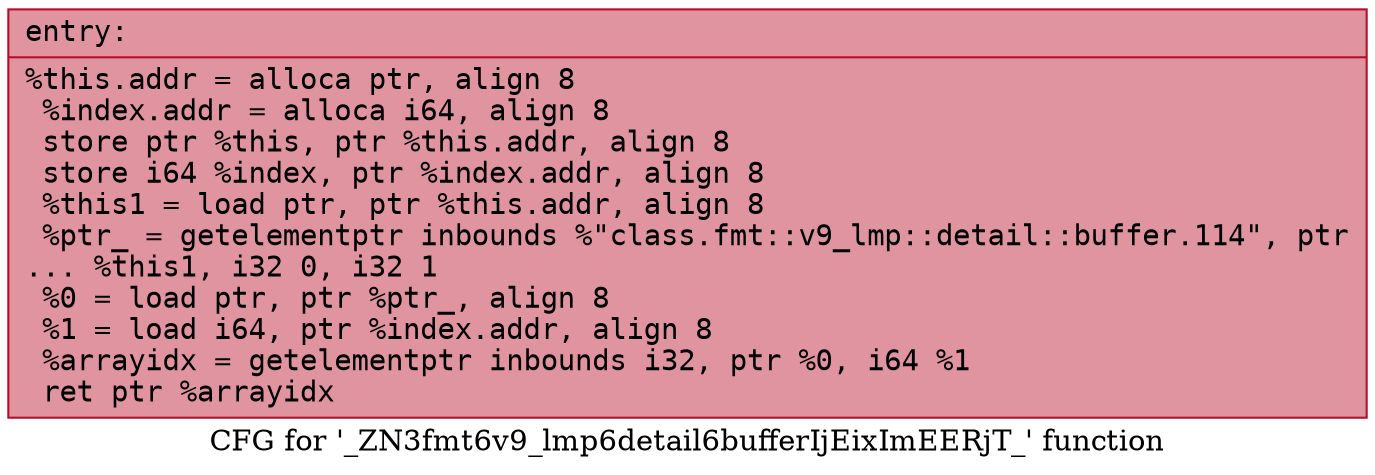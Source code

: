 digraph "CFG for '_ZN3fmt6v9_lmp6detail6bufferIjEixImEERjT_' function" {
	label="CFG for '_ZN3fmt6v9_lmp6detail6bufferIjEixImEERjT_' function";

	Node0x556bfec693b0 [shape=record,color="#b70d28ff", style=filled, fillcolor="#b70d2870" fontname="Courier",label="{entry:\l|  %this.addr = alloca ptr, align 8\l  %index.addr = alloca i64, align 8\l  store ptr %this, ptr %this.addr, align 8\l  store i64 %index, ptr %index.addr, align 8\l  %this1 = load ptr, ptr %this.addr, align 8\l  %ptr_ = getelementptr inbounds %\"class.fmt::v9_lmp::detail::buffer.114\", ptr\l... %this1, i32 0, i32 1\l  %0 = load ptr, ptr %ptr_, align 8\l  %1 = load i64, ptr %index.addr, align 8\l  %arrayidx = getelementptr inbounds i32, ptr %0, i64 %1\l  ret ptr %arrayidx\l}"];
}
